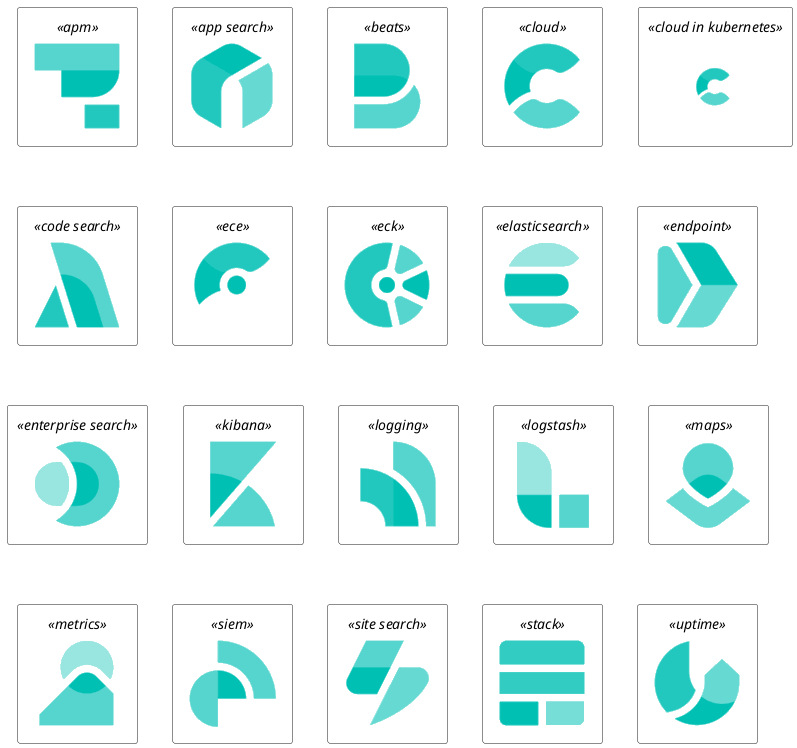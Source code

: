 @startuml
'Adapted from https://github.com/Crashedmind/PlantUML-Elastic-icons/blob/master/All.puml

'Elastic stuff here
'================================

!include <elastic/common>
!include <elastic/apm/apm>
!include <elastic/app_search/app_search>
!include <elastic/beats/beats>
!include <elastic/cloud/cloud>
!include <elastic/cloud_in_kubernetes/cloud_in_kubernetes>
!include <elastic/code_search/code_search>
!include <elastic/ece/ece>
!include <elastic/eck/eck>
' Beware of the difference between Crashedmind and plantuml-stdlib version: with '_' usage!
!include <elastic/elasticsearch/elasticsearch>
!include <elastic/endpoint/endpoint>
!include <elastic/enterprise_search/enterprise_search>
!include <elastic/kibana/kibana>
!include <elastic/logging/logging>
!include <elastic/logstash/logstash>
!include <elastic/maps/maps>
!include <elastic/metrics/metrics>
!include <elastic/siem/siem>
!include <elastic/site_search/site_search>
!include <elastic/stack/stack>
!include <elastic/uptime/uptime>

skinparam agentBackgroundColor White 

APM(apm)
APP_SEARCH(app_search)
BEATS(beats)
CLOUD(cloud)
CLOUD_IN_KUBERNETES(cloud_in_kubernetes)
CODE_SEARCH(code_search)
ECE(ece)
ECK(eck)
ELASTICSEARCH(elastic_search)
ENDPOINT(endpoint)
ENTERPRISE_SEARCH(enterprise_search)
KIBANA(kibana)
LOGGING(logging)
LOGSTASH(logstash)
MAPS(maps)
METRICS(metrics)
SIEM(siem)
SITE_SEARCH(site_search)
STACK(stack)
UPTIME(uptime)
@enduml

